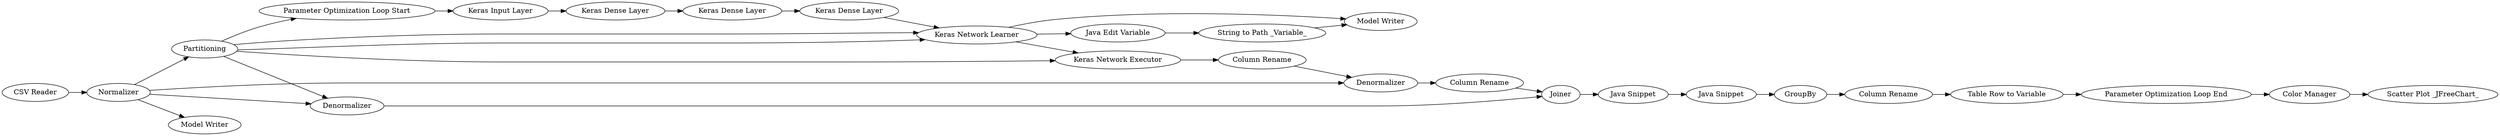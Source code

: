 digraph {
	2 [label="Java Snippet"]
	3 [label="Java Snippet"]
	18 [label=Partitioning]
	19 [label="Keras Input Layer"]
	20 [label="Keras Dense Layer"]
	21 [label="Keras Dense Layer"]
	22 [label="Keras Network Learner"]
	23 [label="Keras Network Executor"]
	24 [label=Normalizer]
	25 [label=Denormalizer]
	26 [label="Column Rename"]
	27 [label="Column Rename"]
	29 [label=Denormalizer]
	31 [label="Parameter Optimization Loop Start"]
	32 [label="Keras Dense Layer"]
	34 [label=GroupBy]
	39 [label="Parameter Optimization Loop End"]
	40 [label="Column Rename"]
	42 [label="Scatter Plot _JFreeChart_"]
	43 [label="Color Manager"]
	44 [label="Java Edit Variable"]
	47 [label="CSV Reader"]
	48 [label="Model Writer"]
	49 [label="Model Writer"]
	50 [label="String to Path _Variable_"]
	51 [label=Joiner]
	52 [label="Table Row to Variable"]
	2 -> 3
	3 -> 34
	18 -> 22
	18 -> 22
	18 -> 23
	18 -> 31
	18 -> 29
	19 -> 20
	20 -> 21
	21 -> 32
	22 -> 23
	22 -> 49
	22 -> 44
	23 -> 26
	24 -> 25
	24 -> 29
	24 -> 18
	24 -> 48
	25 -> 27
	26 -> 25
	27 -> 51
	29 -> 51
	31 -> 19
	32 -> 22
	34 -> 40
	39 -> 43
	40 -> 52
	43 -> 42
	44 -> 50
	47 -> 24
	50 -> 49
	51 -> 2
	52 -> 39
	rankdir=LR
}
